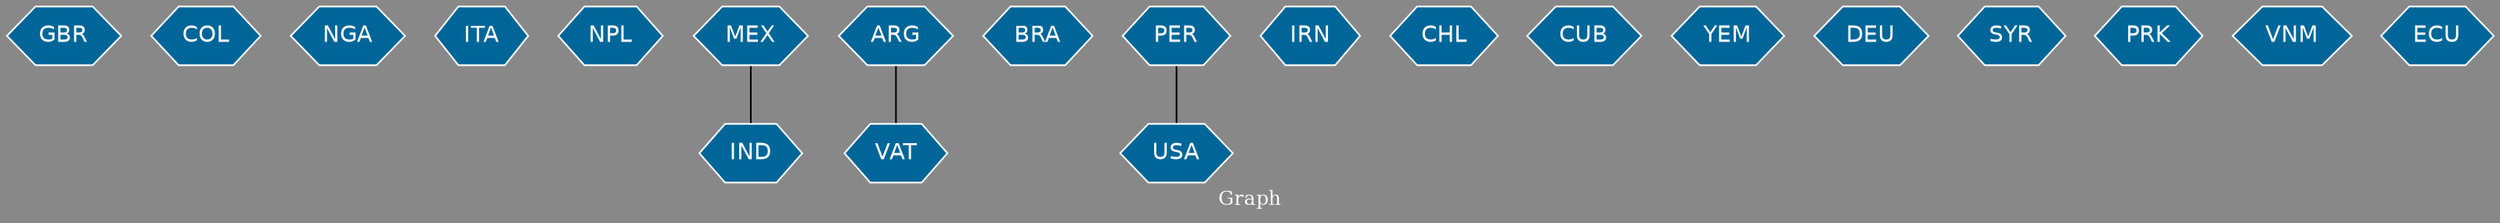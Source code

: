 // Countries together in item graph
graph {
	graph [bgcolor="#888888" fontcolor=white fontsize=12 label="Graph" outputorder=edgesfirst overlap=prism]
	node [color=white fillcolor="#006699" fontcolor=white fontname=Helvetica shape=hexagon style=filled]
	edge [arrowhead=open color=black fontcolor=white fontname=Courier fontsize=12]
		GBR [label=GBR]
		COL [label=COL]
		NGA [label=NGA]
		ITA [label=ITA]
		NPL [label=NPL]
		MEX [label=MEX]
		IND [label=IND]
		ARG [label=ARG]
		VAT [label=VAT]
		BRA [label=BRA]
		PER [label=PER]
		USA [label=USA]
		IRN [label=IRN]
		CHL [label=CHL]
		CUB [label=CUB]
		YEM [label=YEM]
		DEU [label=DEU]
		SYR [label=SYR]
		PRK [label=PRK]
		VNM [label=VNM]
		ECU [label=ECU]
			ARG -- VAT [weight=1]
			MEX -- IND [weight=1]
			PER -- USA [weight=1]
}